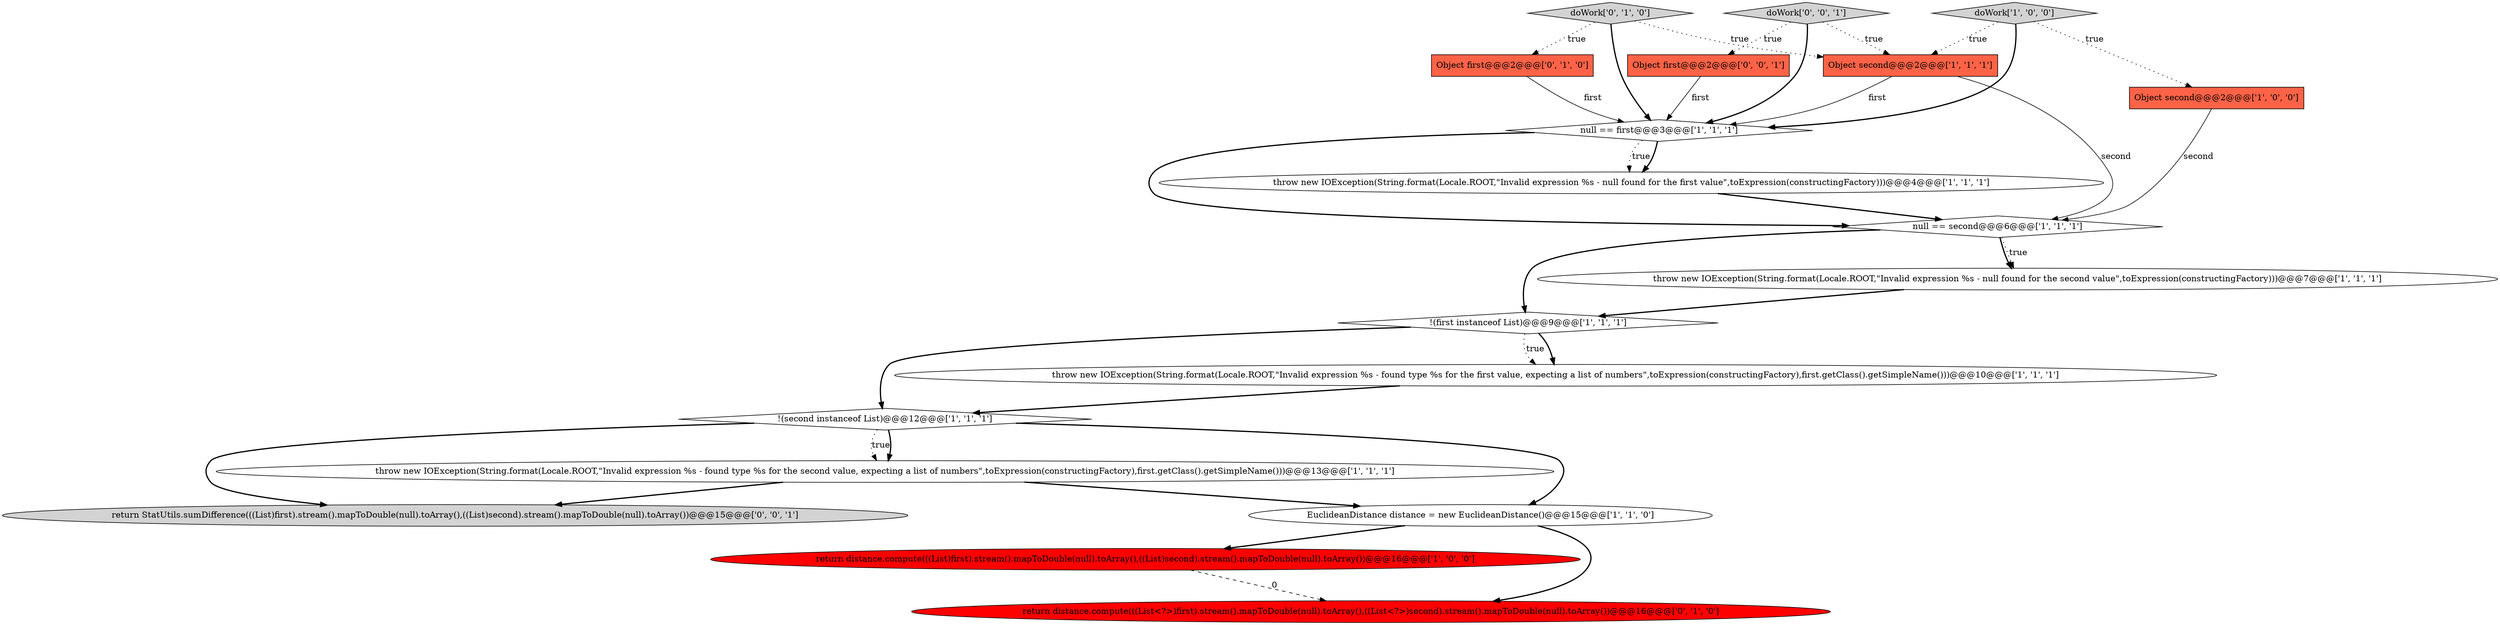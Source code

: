 digraph {
16 [style = filled, label = "return StatUtils.sumDifference(((List)first).stream().mapToDouble(null).toArray(),((List)second).stream().mapToDouble(null).toArray())@@@15@@@['0', '0', '1']", fillcolor = lightgray, shape = ellipse image = "AAA0AAABBB3BBB"];
0 [style = filled, label = "null == second@@@6@@@['1', '1', '1']", fillcolor = white, shape = diamond image = "AAA0AAABBB1BBB"];
17 [style = filled, label = "Object first@@@2@@@['0', '0', '1']", fillcolor = tomato, shape = box image = "AAA0AAABBB3BBB"];
11 [style = filled, label = "!(second instanceof List)@@@12@@@['1', '1', '1']", fillcolor = white, shape = diamond image = "AAA0AAABBB1BBB"];
1 [style = filled, label = "return distance.compute(((List)first).stream().mapToDouble(null).toArray(),((List)second).stream().mapToDouble(null).toArray())@@@16@@@['1', '0', '0']", fillcolor = red, shape = ellipse image = "AAA1AAABBB1BBB"];
10 [style = filled, label = "throw new IOException(String.format(Locale.ROOT,\"Invalid expression %s - found type %s for the second value, expecting a list of numbers\",toExpression(constructingFactory),first.getClass().getSimpleName()))@@@13@@@['1', '1', '1']", fillcolor = white, shape = ellipse image = "AAA0AAABBB1BBB"];
7 [style = filled, label = "EuclideanDistance distance = new EuclideanDistance()@@@15@@@['1', '1', '0']", fillcolor = white, shape = ellipse image = "AAA0AAABBB1BBB"];
15 [style = filled, label = "doWork['0', '1', '0']", fillcolor = lightgray, shape = diamond image = "AAA0AAABBB2BBB"];
2 [style = filled, label = "null == first@@@3@@@['1', '1', '1']", fillcolor = white, shape = diamond image = "AAA0AAABBB1BBB"];
4 [style = filled, label = "Object second@@@2@@@['1', '0', '0']", fillcolor = tomato, shape = box image = "AAA0AAABBB1BBB"];
5 [style = filled, label = "!(first instanceof List)@@@9@@@['1', '1', '1']", fillcolor = white, shape = diamond image = "AAA0AAABBB1BBB"];
6 [style = filled, label = "doWork['1', '0', '0']", fillcolor = lightgray, shape = diamond image = "AAA0AAABBB1BBB"];
14 [style = filled, label = "Object first@@@2@@@['0', '1', '0']", fillcolor = tomato, shape = box image = "AAA0AAABBB2BBB"];
9 [style = filled, label = "throw new IOException(String.format(Locale.ROOT,\"Invalid expression %s - found type %s for the first value, expecting a list of numbers\",toExpression(constructingFactory),first.getClass().getSimpleName()))@@@10@@@['1', '1', '1']", fillcolor = white, shape = ellipse image = "AAA0AAABBB1BBB"];
18 [style = filled, label = "doWork['0', '0', '1']", fillcolor = lightgray, shape = diamond image = "AAA0AAABBB3BBB"];
13 [style = filled, label = "return distance.compute(((List<?>)first).stream().mapToDouble(null).toArray(),((List<?>)second).stream().mapToDouble(null).toArray())@@@16@@@['0', '1', '0']", fillcolor = red, shape = ellipse image = "AAA1AAABBB2BBB"];
3 [style = filled, label = "throw new IOException(String.format(Locale.ROOT,\"Invalid expression %s - null found for the first value\",toExpression(constructingFactory)))@@@4@@@['1', '1', '1']", fillcolor = white, shape = ellipse image = "AAA0AAABBB1BBB"];
8 [style = filled, label = "throw new IOException(String.format(Locale.ROOT,\"Invalid expression %s - null found for the second value\",toExpression(constructingFactory)))@@@7@@@['1', '1', '1']", fillcolor = white, shape = ellipse image = "AAA0AAABBB1BBB"];
12 [style = filled, label = "Object second@@@2@@@['1', '1', '1']", fillcolor = tomato, shape = box image = "AAA0AAABBB1BBB"];
17->2 [style = solid, label="first"];
12->2 [style = solid, label="first"];
2->3 [style = dotted, label="true"];
7->13 [style = bold, label=""];
11->16 [style = bold, label=""];
15->2 [style = bold, label=""];
7->1 [style = bold, label=""];
9->11 [style = bold, label=""];
5->9 [style = bold, label=""];
4->0 [style = solid, label="second"];
11->10 [style = dotted, label="true"];
2->3 [style = bold, label=""];
15->14 [style = dotted, label="true"];
18->2 [style = bold, label=""];
10->7 [style = bold, label=""];
3->0 [style = bold, label=""];
6->2 [style = bold, label=""];
1->13 [style = dashed, label="0"];
0->8 [style = dotted, label="true"];
14->2 [style = solid, label="first"];
2->0 [style = bold, label=""];
18->12 [style = dotted, label="true"];
6->4 [style = dotted, label="true"];
8->5 [style = bold, label=""];
12->0 [style = solid, label="second"];
10->16 [style = bold, label=""];
11->10 [style = bold, label=""];
0->8 [style = bold, label=""];
15->12 [style = dotted, label="true"];
5->9 [style = dotted, label="true"];
5->11 [style = bold, label=""];
6->12 [style = dotted, label="true"];
18->17 [style = dotted, label="true"];
11->7 [style = bold, label=""];
0->5 [style = bold, label=""];
}
